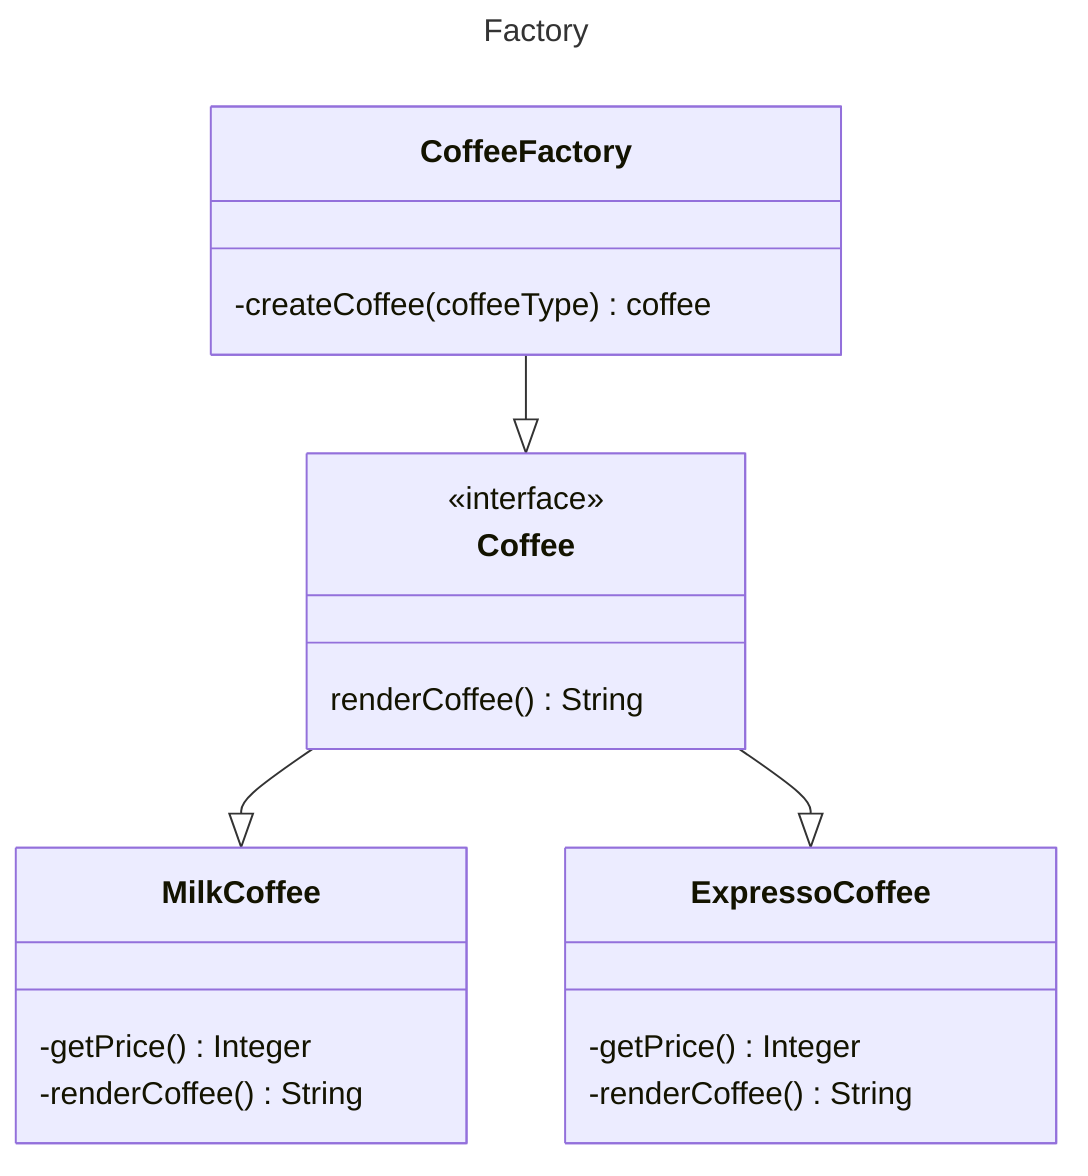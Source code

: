 ---
title: Factory
---

classDiagram
CoffeeFactory--|>Coffee
Coffee--|>MilkCoffee
Coffee--|>ExpressoCoffee
class CoffeeFactory{
-createCoffee(coffeeType) coffee
}

class Coffee
<<interface>> Coffee
Coffee: renderCoffee() String

class MilkCoffee{
-getPrice() Integer
-renderCoffee() String
}
class ExpressoCoffee{
-getPrice() Integer
-renderCoffee() String
}
